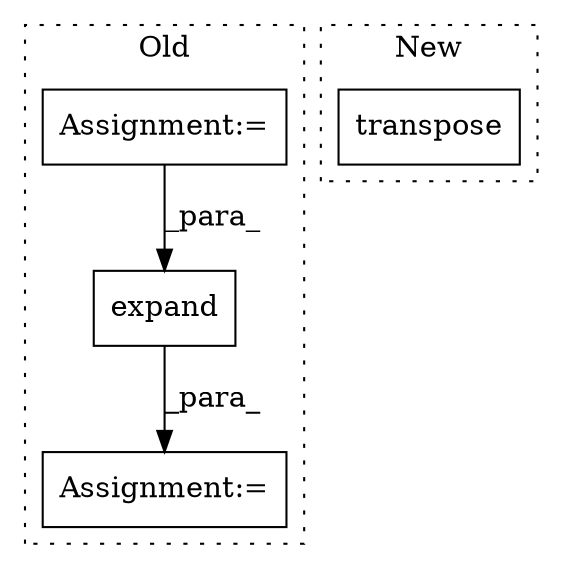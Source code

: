 digraph G {
subgraph cluster0 {
1 [label="expand" a="32" s="12792,12816" l="7,1" shape="box"];
3 [label="Assignment:=" a="7" s="12747" l="1" shape="box"];
4 [label="Assignment:=" a="7" s="12685" l="1" shape="box"];
label = "Old";
style="dotted";
}
subgraph cluster1 {
2 [label="transpose" a="32" s="12885,12898" l="10,1" shape="box"];
label = "New";
style="dotted";
}
1 -> 3 [label="_para_"];
4 -> 1 [label="_para_"];
}